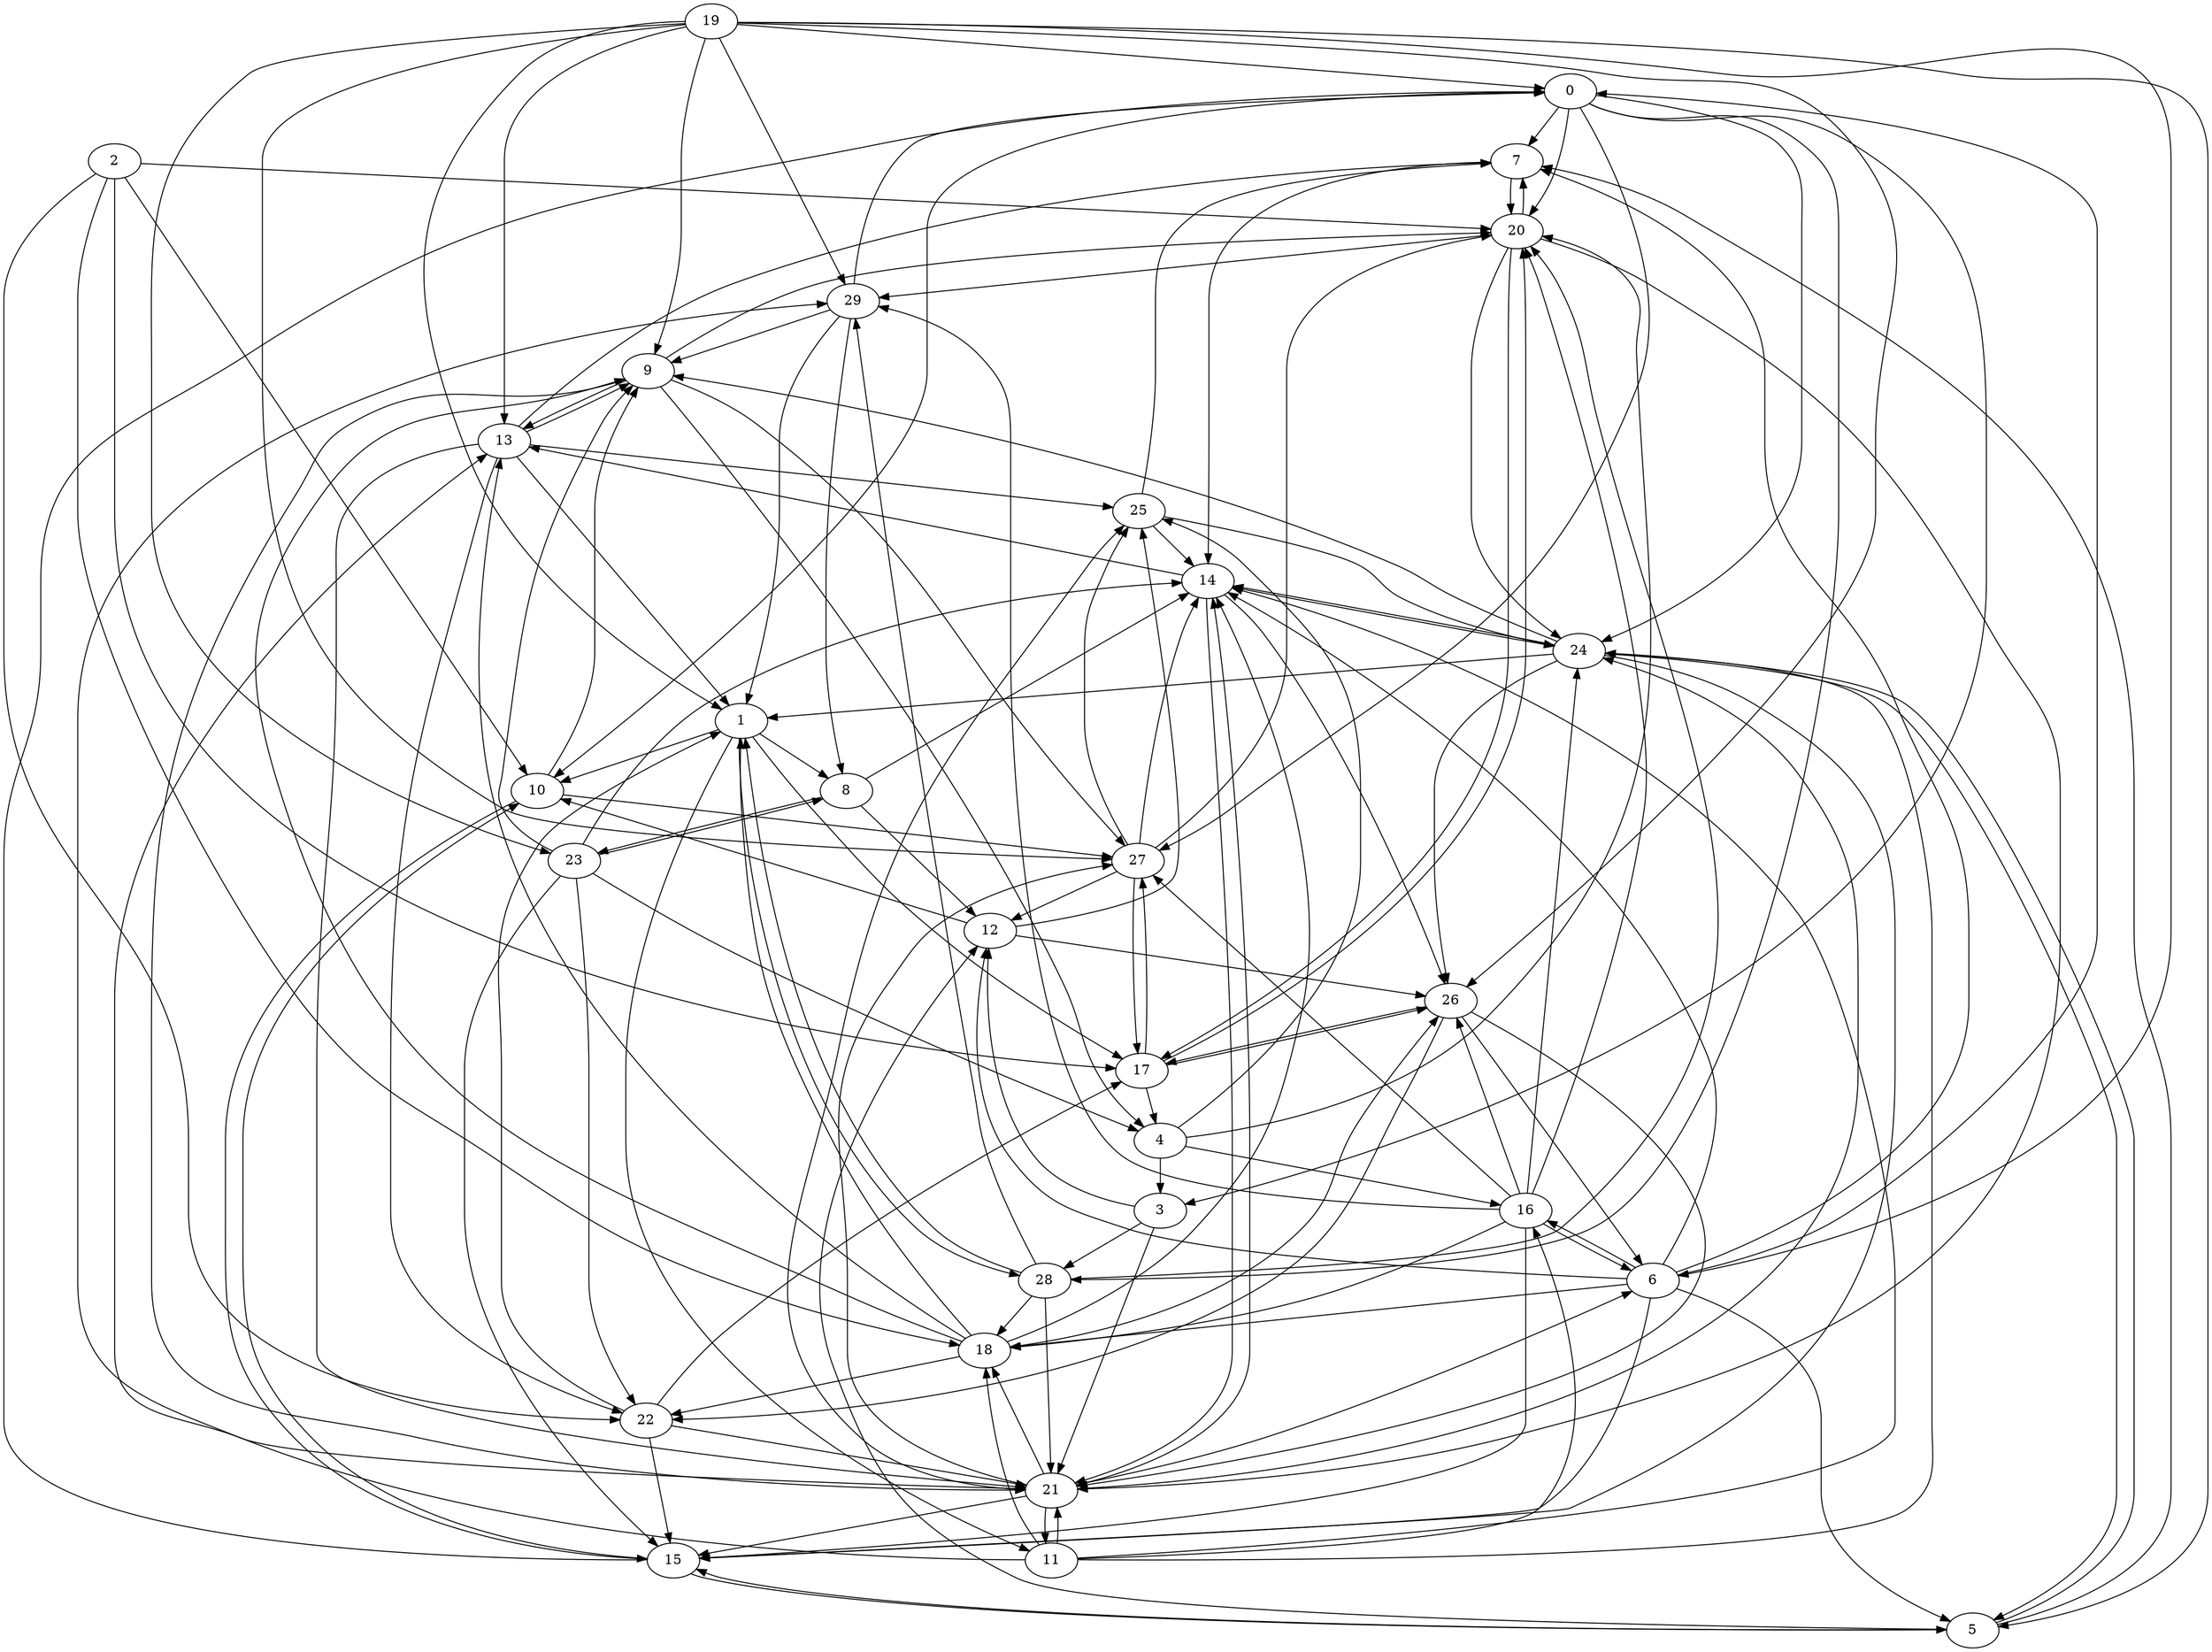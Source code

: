 digraph G {
0 -> 7;
0 -> 10;
0 -> 28;
0 -> 20;
0 -> 27;
0 -> 3;
0 -> 24;
1 -> 28;
1 -> 10;
1 -> 8;
1 -> 11;
1 -> 17;
2 -> 10;
2 -> 22;
2 -> 18;
2 -> 17;
2 -> 20;
3 -> 12;
3 -> 21;
3 -> 28;
4 -> 3;
4 -> 25;
4 -> 16;
4 -> 20;
5 -> 7;
5 -> 15;
5 -> 12;
5 -> 24;
6 -> 7;
6 -> 15;
6 -> 18;
6 -> 16;
6 -> 5;
6 -> 0;
6 -> 12;
6 -> 14;
7 -> 14;
7 -> 20;
8 -> 23;
8 -> 14;
8 -> 12;
9 -> 13;
9 -> 4;
9 -> 21;
9 -> 20;
9 -> 27;
10 -> 15;
10 -> 27;
10 -> 9;
11 -> 24;
11 -> 13;
11 -> 16;
11 -> 14;
11 -> 21;
11 -> 18;
12 -> 26;
12 -> 10;
12 -> 25;
13 -> 9;
13 -> 7;
13 -> 1;
13 -> 25;
13 -> 21;
13 -> 22;
14 -> 24;
14 -> 21;
14 -> 13;
14 -> 26;
15 -> 5;
15 -> 10;
15 -> 0;
16 -> 26;
16 -> 15;
16 -> 6;
16 -> 18;
16 -> 29;
16 -> 27;
16 -> 20;
16 -> 24;
17 -> 4;
17 -> 20;
17 -> 26;
17 -> 27;
18 -> 1;
18 -> 9;
18 -> 14;
18 -> 13;
18 -> 22;
18 -> 26;
19 -> 5;
19 -> 0;
19 -> 29;
19 -> 26;
19 -> 13;
19 -> 1;
19 -> 6;
19 -> 23;
19 -> 9;
19 -> 27;
20 -> 24;
20 -> 29;
20 -> 21;
20 -> 7;
20 -> 17;
21 -> 15;
21 -> 6;
21 -> 29;
21 -> 11;
21 -> 27;
21 -> 25;
21 -> 24;
21 -> 18;
21 -> 14;
22 -> 1;
22 -> 21;
22 -> 17;
22 -> 15;
23 -> 15;
23 -> 8;
23 -> 22;
23 -> 9;
23 -> 14;
23 -> 4;
24 -> 15;
24 -> 14;
24 -> 26;
24 -> 9;
24 -> 5;
24 -> 1;
25 -> 24;
25 -> 7;
25 -> 14;
26 -> 21;
26 -> 6;
26 -> 22;
26 -> 17;
27 -> 25;
27 -> 14;
27 -> 17;
27 -> 12;
27 -> 20;
28 -> 21;
28 -> 29;
28 -> 1;
28 -> 18;
28 -> 20;
29 -> 0;
29 -> 8;
29 -> 9;
29 -> 1;
}
